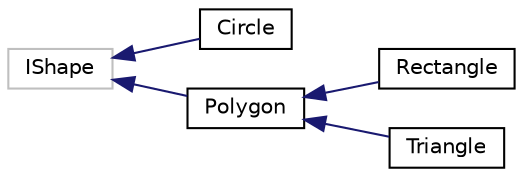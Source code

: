 digraph "Graphical Class Hierarchy"
{
 // LATEX_PDF_SIZE
  edge [fontname="Helvetica",fontsize="10",labelfontname="Helvetica",labelfontsize="10"];
  node [fontname="Helvetica",fontsize="10",shape=record];
  rankdir="LR";
  Node1 [label="IShape",height=0.2,width=0.4,color="grey75", fillcolor="white", style="filled",tooltip=" "];
  Node1 -> Node0 [dir="back",color="midnightblue",fontsize="10",style="solid",fontname="Helvetica"];
  Node0 [label="Circle",height=0.2,width=0.4,color="black", fillcolor="white", style="filled",URL="$classCircle.html",tooltip=" "];
  Node1 -> Node3 [dir="back",color="midnightblue",fontsize="10",style="solid",fontname="Helvetica"];
  Node3 [label="Polygon",height=0.2,width=0.4,color="black", fillcolor="white", style="filled",URL="$classPolygon.html",tooltip=" "];
  Node3 -> Node4 [dir="back",color="midnightblue",fontsize="10",style="solid",fontname="Helvetica"];
  Node4 [label="Rectangle",height=0.2,width=0.4,color="black", fillcolor="white", style="filled",URL="$classRectangle.html",tooltip=" "];
  Node3 -> Node5 [dir="back",color="midnightblue",fontsize="10",style="solid",fontname="Helvetica"];
  Node5 [label="Triangle",height=0.2,width=0.4,color="black", fillcolor="white", style="filled",URL="$classTriangle.html",tooltip=" "];
}
